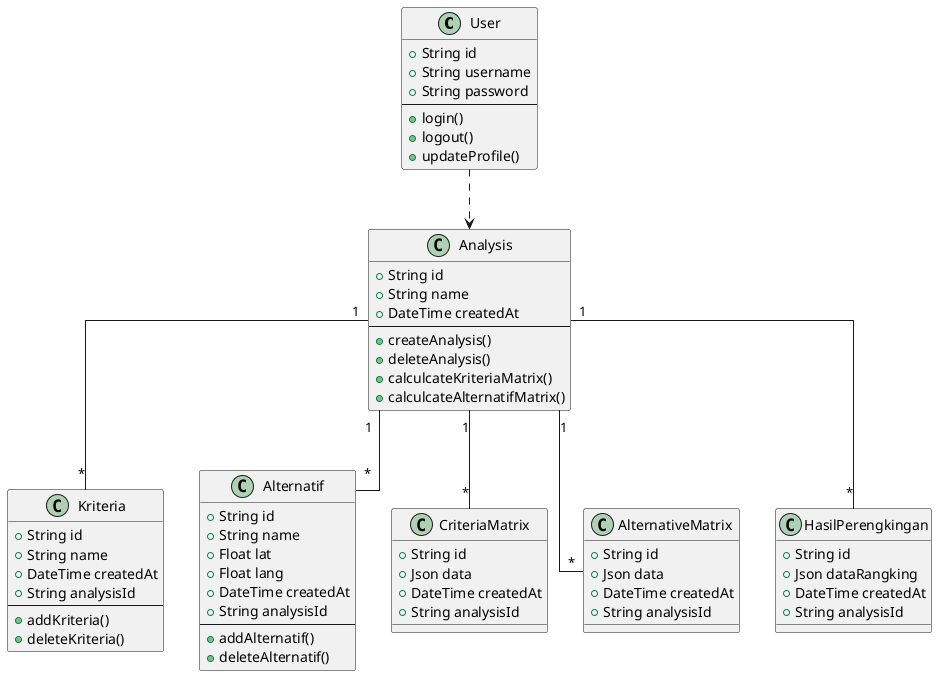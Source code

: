 @startuml
' Class Diagram My-SPK
top to bottom direction
skinparam linetype ortho

class User {
  +String id
  +String username
  +String password
  --
  +login()
  +logout()
  +updateProfile()
}

class Analysis {
  +String id
  +String name
  +DateTime createdAt
  --
  +createAnalysis()
  +deleteAnalysis()
  +calculcateKriteriaMatrix()
  +calculcateAlternatifMatrix()
}

class Kriteria {
  +String id
  +String name
  +DateTime createdAt
  +String analysisId
  --
  +addKriteria()
  +deleteKriteria()
}

class Alternatif {
  +String id
  +String name
  +Float lat
  +Float lang
  +DateTime createdAt
  +String analysisId
  --
  +addAlternatif()
  +deleteAlternatif()
}

class CriteriaMatrix {
  +String id
  +Json data
  +DateTime createdAt
  +String analysisId
}

class AlternativeMatrix {
  +String id
  +Json data
  +DateTime createdAt
  +String analysisId
}

class HasilPerengkingan {
  +String id
  +Json dataRangking
  +DateTime createdAt
  +String analysisId
}


' Relationships

User ..> Analysis
Analysis "1" -- "*" Kriteria 
Analysis "1" -- "*" Alternatif 
Analysis "1" -- "*" CriteriaMatrix 
Analysis "1" -- "*" AlternativeMatrix 
Analysis "1" -- "*" HasilPerengkingan 

@enduml
